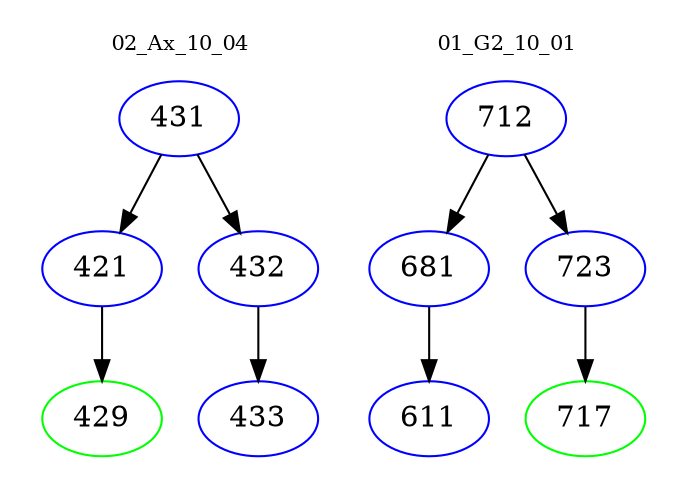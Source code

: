 digraph{
subgraph cluster_0 {
color = white
label = "02_Ax_10_04";
fontsize=10;
T0_431 [label="431", color="blue"]
T0_431 -> T0_421 [color="black"]
T0_421 [label="421", color="blue"]
T0_421 -> T0_429 [color="black"]
T0_429 [label="429", color="green"]
T0_431 -> T0_432 [color="black"]
T0_432 [label="432", color="blue"]
T0_432 -> T0_433 [color="black"]
T0_433 [label="433", color="blue"]
}
subgraph cluster_1 {
color = white
label = "01_G2_10_01";
fontsize=10;
T1_712 [label="712", color="blue"]
T1_712 -> T1_681 [color="black"]
T1_681 [label="681", color="blue"]
T1_681 -> T1_611 [color="black"]
T1_611 [label="611", color="blue"]
T1_712 -> T1_723 [color="black"]
T1_723 [label="723", color="blue"]
T1_723 -> T1_717 [color="black"]
T1_717 [label="717", color="green"]
}
}
